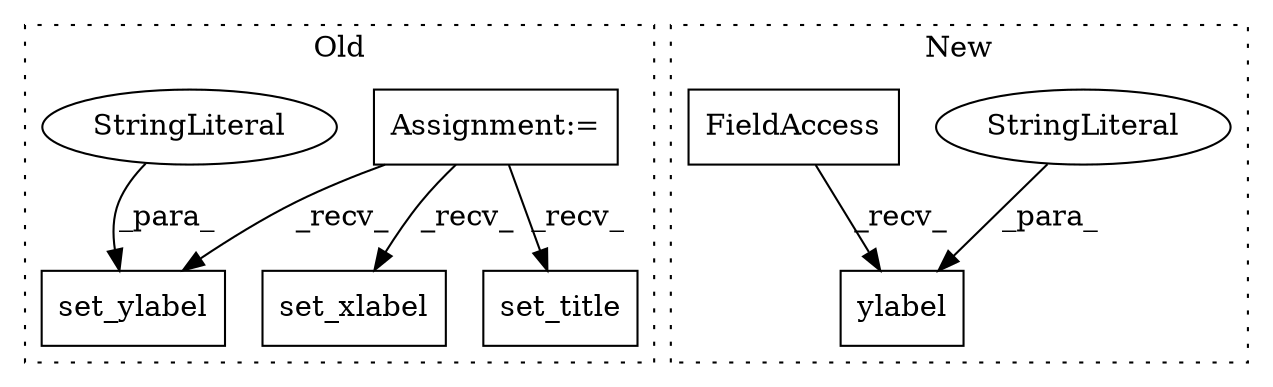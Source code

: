 digraph G {
subgraph cluster0 {
1 [label="set_title" a="32" s="20438,20476" l="10,1" shape="box"];
5 [label="Assignment:=" a="7" s="20293" l="1" shape="box"];
6 [label="set_ylabel" a="32" s="20517,20538" l="11,1" shape="box"];
7 [label="set_xlabel" a="32" s="20486,20507" l="11,1" shape="box"];
8 [label="StringLiteral" a="45" s="20528" l="10" shape="ellipse"];
label = "Old";
style="dotted";
}
subgraph cluster1 {
2 [label="ylabel" a="32" s="20532,20549" l="7,1" shape="box"];
3 [label="StringLiteral" a="45" s="20539" l="10" shape="ellipse"];
4 [label="FieldAccess" a="22" s="20514" l="10" shape="box"];
label = "New";
style="dotted";
}
3 -> 2 [label="_para_"];
4 -> 2 [label="_recv_"];
5 -> 7 [label="_recv_"];
5 -> 6 [label="_recv_"];
5 -> 1 [label="_recv_"];
8 -> 6 [label="_para_"];
}